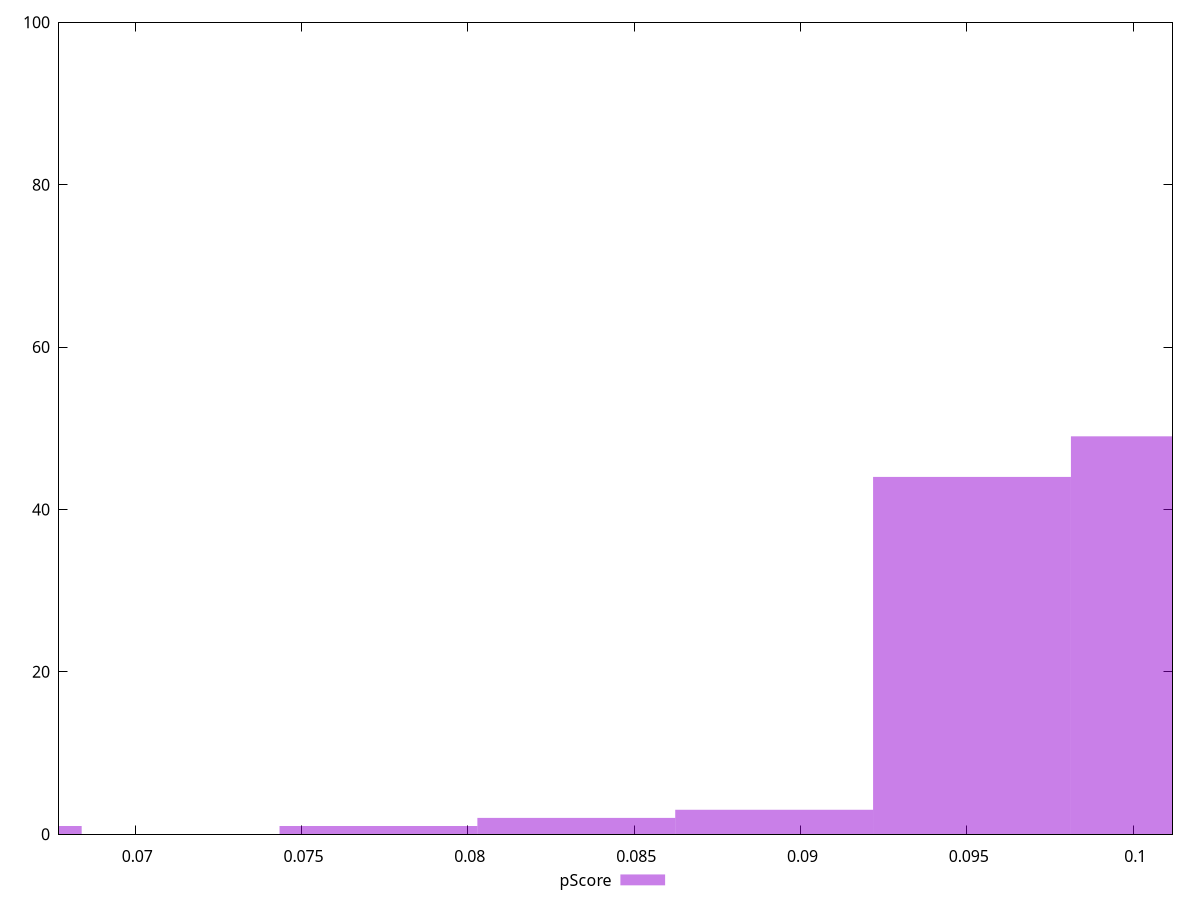 reset

$pScore <<EOF
0.07731389701938168 1
0.06541945132409219 1
0.08920834271467117 3
0.09515556556231591 44
0.10110278840996066 49
0.08326111986702642 2
EOF

set key outside below
set boxwidth 0.005947222847644745
set xrange [0.06771155890066793:0.10118222999706239]
set yrange [0:100]
set trange [0:100]
set style fill transparent solid 0.5 noborder
set terminal svg size 640, 490 enhanced background rgb 'white'
set output "report_00026_2021-02-22T21:38:55.199Z/interactive/samples/pages/pScore/histogram.svg"

plot $pScore title "pScore" with boxes

reset
